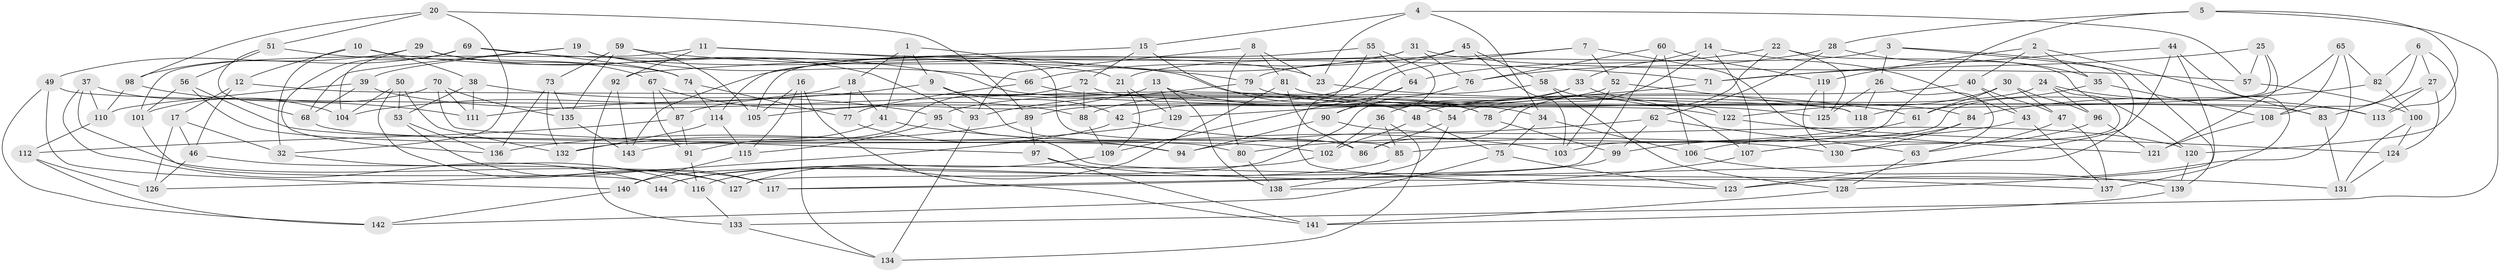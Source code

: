 // Generated by graph-tools (version 1.1) at 2025/16/03/09/25 04:16:16]
// undirected, 144 vertices, 288 edges
graph export_dot {
graph [start="1"]
  node [color=gray90,style=filled];
  1;
  2;
  3;
  4;
  5;
  6;
  7;
  8;
  9;
  10;
  11;
  12;
  13;
  14;
  15;
  16;
  17;
  18;
  19;
  20;
  21;
  22;
  23;
  24;
  25;
  26;
  27;
  28;
  29;
  30;
  31;
  32;
  33;
  34;
  35;
  36;
  37;
  38;
  39;
  40;
  41;
  42;
  43;
  44;
  45;
  46;
  47;
  48;
  49;
  50;
  51;
  52;
  53;
  54;
  55;
  56;
  57;
  58;
  59;
  60;
  61;
  62;
  63;
  64;
  65;
  66;
  67;
  68;
  69;
  70;
  71;
  72;
  73;
  74;
  75;
  76;
  77;
  78;
  79;
  80;
  81;
  82;
  83;
  84;
  85;
  86;
  87;
  88;
  89;
  90;
  91;
  92;
  93;
  94;
  95;
  96;
  97;
  98;
  99;
  100;
  101;
  102;
  103;
  104;
  105;
  106;
  107;
  108;
  109;
  110;
  111;
  112;
  113;
  114;
  115;
  116;
  117;
  118;
  119;
  120;
  121;
  122;
  123;
  124;
  125;
  126;
  127;
  128;
  129;
  130;
  131;
  132;
  133;
  134;
  135;
  136;
  137;
  138;
  139;
  140;
  141;
  142;
  143;
  144;
  1 -- 85;
  1 -- 41;
  1 -- 9;
  1 -- 18;
  2 -- 35;
  2 -- 40;
  2 -- 83;
  2 -- 119;
  3 -- 79;
  3 -- 123;
  3 -- 26;
  3 -- 139;
  4 -- 23;
  4 -- 57;
  4 -- 34;
  4 -- 15;
  5 -- 133;
  5 -- 113;
  5 -- 28;
  5 -- 103;
  6 -- 120;
  6 -- 82;
  6 -- 108;
  6 -- 27;
  7 -- 42;
  7 -- 52;
  7 -- 121;
  7 -- 21;
  8 -- 23;
  8 -- 81;
  8 -- 93;
  8 -- 80;
  9 -- 86;
  9 -- 42;
  9 -- 111;
  10 -- 32;
  10 -- 54;
  10 -- 12;
  10 -- 38;
  11 -- 71;
  11 -- 101;
  11 -- 92;
  11 -- 21;
  12 -- 118;
  12 -- 46;
  12 -- 17;
  13 -- 34;
  13 -- 129;
  13 -- 105;
  13 -- 138;
  14 -- 78;
  14 -- 107;
  14 -- 43;
  14 -- 33;
  15 -- 92;
  15 -- 78;
  15 -- 72;
  16 -- 134;
  16 -- 105;
  16 -- 141;
  16 -- 115;
  17 -- 32;
  17 -- 46;
  17 -- 126;
  18 -- 41;
  18 -- 77;
  18 -- 104;
  19 -- 68;
  19 -- 66;
  19 -- 23;
  19 -- 39;
  20 -- 98;
  20 -- 89;
  20 -- 32;
  20 -- 51;
  21 -- 129;
  21 -- 109;
  22 -- 86;
  22 -- 125;
  22 -- 120;
  22 -- 64;
  23 -- 61;
  24 -- 96;
  24 -- 113;
  24 -- 54;
  24 -- 130;
  25 -- 57;
  25 -- 71;
  25 -- 118;
  25 -- 121;
  26 -- 125;
  26 -- 63;
  26 -- 118;
  27 -- 124;
  27 -- 83;
  27 -- 113;
  28 -- 76;
  28 -- 35;
  28 -- 62;
  29 -- 104;
  29 -- 49;
  29 -- 93;
  29 -- 67;
  30 -- 47;
  30 -- 122;
  30 -- 96;
  30 -- 61;
  31 -- 105;
  31 -- 143;
  31 -- 76;
  31 -- 57;
  32 -- 116;
  33 -- 36;
  33 -- 87;
  33 -- 122;
  34 -- 75;
  34 -- 106;
  35 -- 61;
  35 -- 108;
  36 -- 85;
  36 -- 134;
  36 -- 102;
  37 -- 144;
  37 -- 117;
  37 -- 104;
  37 -- 110;
  38 -- 53;
  38 -- 111;
  38 -- 95;
  39 -- 68;
  39 -- 110;
  39 -- 48;
  40 -- 47;
  40 -- 43;
  40 -- 48;
  41 -- 91;
  41 -- 103;
  42 -- 126;
  42 -- 130;
  43 -- 106;
  43 -- 137;
  44 -- 117;
  44 -- 137;
  44 -- 71;
  44 -- 128;
  45 -- 88;
  45 -- 66;
  45 -- 58;
  45 -- 103;
  46 -- 127;
  46 -- 126;
  47 -- 137;
  47 -- 63;
  48 -- 75;
  48 -- 102;
  49 -- 142;
  49 -- 122;
  49 -- 140;
  50 -- 132;
  50 -- 127;
  50 -- 53;
  50 -- 104;
  51 -- 68;
  51 -- 74;
  51 -- 56;
  52 -- 103;
  52 -- 118;
  52 -- 89;
  53 -- 117;
  53 -- 136;
  54 -- 138;
  54 -- 86;
  55 -- 114;
  55 -- 64;
  55 -- 123;
  55 -- 90;
  56 -- 80;
  56 -- 101;
  56 -- 94;
  57 -- 100;
  58 -- 128;
  58 -- 95;
  58 -- 107;
  59 -- 135;
  59 -- 79;
  59 -- 105;
  59 -- 73;
  60 -- 106;
  60 -- 127;
  60 -- 119;
  60 -- 76;
  61 -- 80;
  62 -- 63;
  62 -- 94;
  62 -- 99;
  63 -- 128;
  64 -- 109;
  64 -- 90;
  65 -- 85;
  65 -- 82;
  65 -- 123;
  65 -- 108;
  66 -- 78;
  66 -- 77;
  67 -- 91;
  67 -- 87;
  67 -- 88;
  68 -- 102;
  69 -- 136;
  69 -- 74;
  69 -- 98;
  69 -- 125;
  70 -- 101;
  70 -- 97;
  70 -- 135;
  70 -- 111;
  71 -- 129;
  72 -- 143;
  72 -- 113;
  72 -- 88;
  73 -- 136;
  73 -- 132;
  73 -- 135;
  74 -- 77;
  74 -- 114;
  75 -- 123;
  75 -- 142;
  76 -- 140;
  77 -- 94;
  78 -- 99;
  79 -- 93;
  79 -- 84;
  80 -- 138;
  81 -- 83;
  81 -- 116;
  81 -- 86;
  82 -- 100;
  82 -- 84;
  83 -- 131;
  84 -- 99;
  84 -- 130;
  85 -- 144;
  87 -- 91;
  87 -- 112;
  88 -- 109;
  89 -- 97;
  89 -- 132;
  90 -- 94;
  90 -- 120;
  91 -- 116;
  92 -- 143;
  92 -- 133;
  93 -- 134;
  95 -- 115;
  95 -- 131;
  96 -- 107;
  96 -- 121;
  97 -- 137;
  97 -- 141;
  98 -- 111;
  98 -- 110;
  99 -- 117;
  100 -- 124;
  100 -- 131;
  101 -- 144;
  102 -- 144;
  106 -- 139;
  107 -- 138;
  108 -- 121;
  109 -- 127;
  110 -- 112;
  112 -- 142;
  112 -- 126;
  114 -- 115;
  114 -- 132;
  115 -- 140;
  116 -- 133;
  119 -- 130;
  119 -- 125;
  120 -- 139;
  122 -- 124;
  124 -- 131;
  128 -- 141;
  129 -- 136;
  133 -- 134;
  135 -- 143;
  139 -- 141;
  140 -- 142;
}
